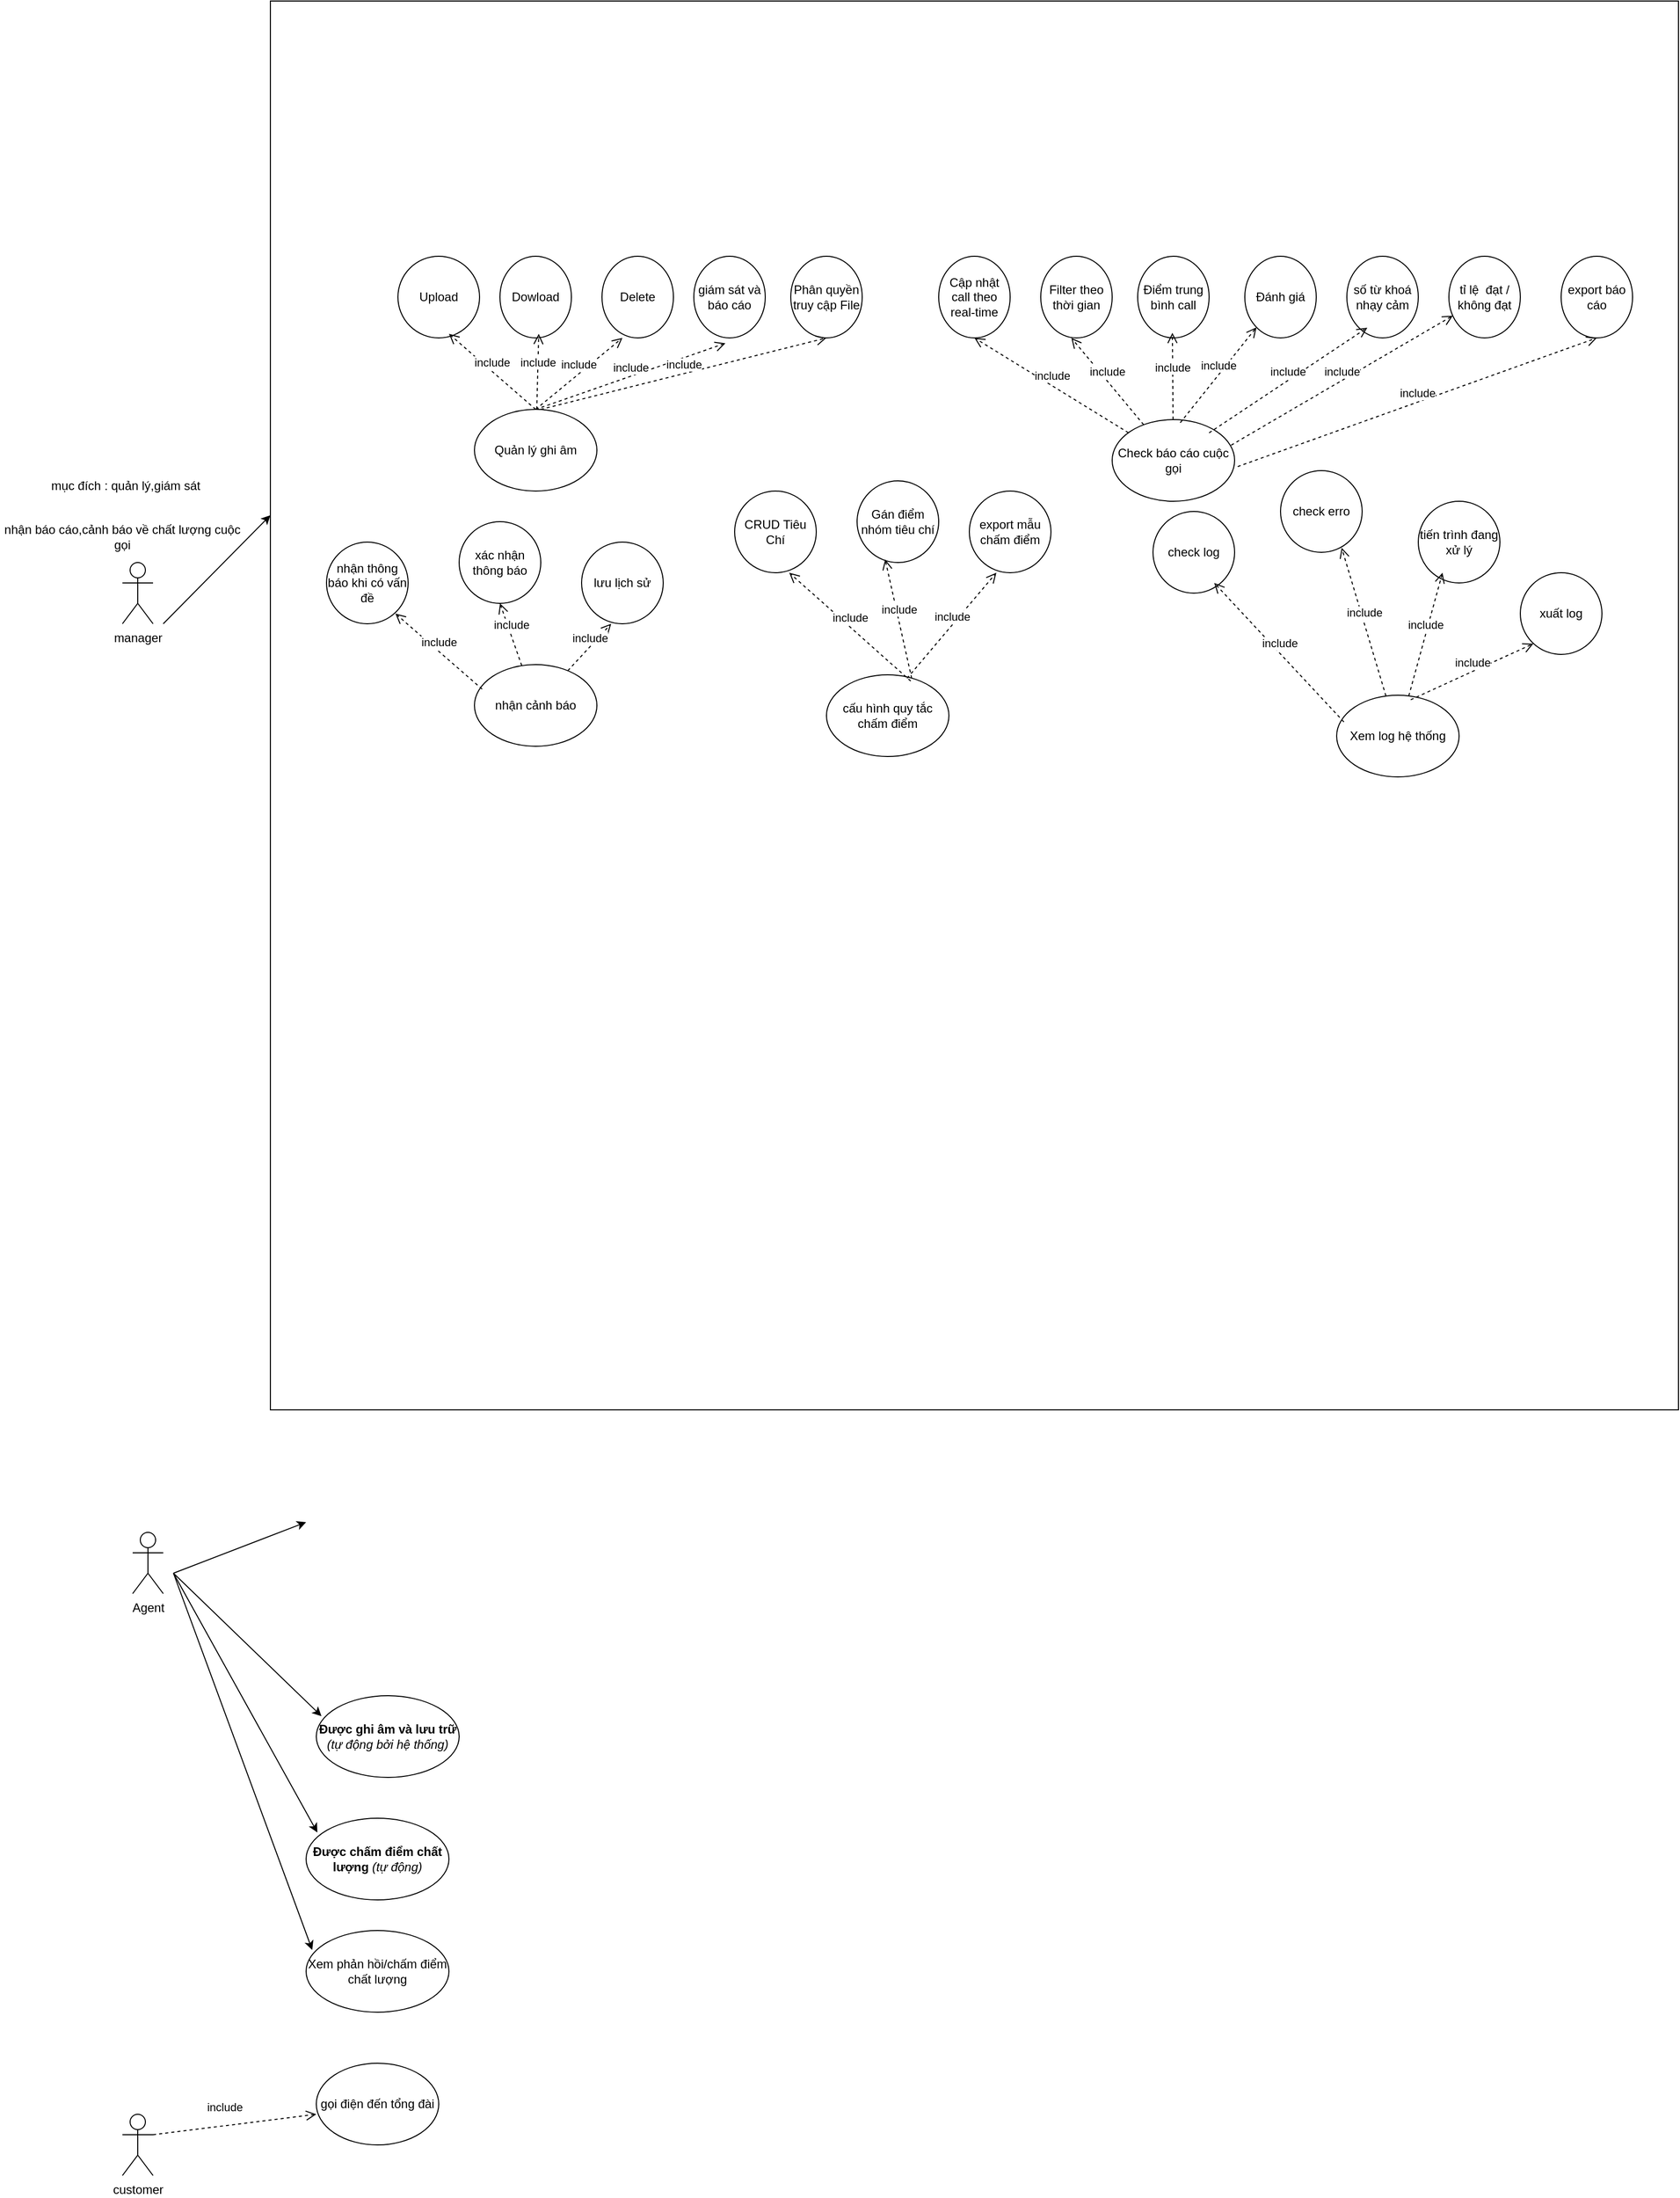<mxfile version="28.2.2">
  <diagram name="Page-1" id="EZKo6Iak0aGbaEkY86H6">
    <mxGraphModel dx="1785" dy="1582" grid="1" gridSize="10" guides="1" tooltips="1" connect="1" arrows="1" fold="1" page="1" pageScale="1" pageWidth="850" pageHeight="1100" math="0" shadow="0">
      <root>
        <mxCell id="0" />
        <mxCell id="1" parent="0" />
        <mxCell id="Q1sx3dnFDLbW0q8oinUK-1" value="manager" style="shape=umlActor;verticalLabelPosition=bottom;verticalAlign=top;html=1;outlineConnect=0;" parent="1" vertex="1">
          <mxGeometry x="60" y="370" width="30" height="60" as="geometry" />
        </mxCell>
        <mxCell id="Q1sx3dnFDLbW0q8oinUK-2" value="mục đích : quản lý,giám sát&amp;nbsp;" style="text;html=1;align=center;verticalAlign=middle;whiteSpace=wrap;rounded=0;" parent="1" vertex="1">
          <mxGeometry x="-60" y="280" width="250" height="30" as="geometry" />
        </mxCell>
        <mxCell id="Q1sx3dnFDLbW0q8oinUK-3" value="nhận báo cáo,cảnh báo về chất lượng cuộc gọi" style="text;html=1;align=center;verticalAlign=middle;whiteSpace=wrap;rounded=0;" parent="1" vertex="1">
          <mxGeometry x="-60" y="330" width="240" height="30" as="geometry" />
        </mxCell>
        <mxCell id="Q1sx3dnFDLbW0q8oinUK-4" value="Agent" style="shape=umlActor;verticalLabelPosition=bottom;verticalAlign=top;html=1;" parent="1" vertex="1">
          <mxGeometry x="70" y="1320" width="30" height="60" as="geometry" />
        </mxCell>
        <mxCell id="Q1sx3dnFDLbW0q8oinUK-5" value="" style="endArrow=classic;html=1;rounded=0;entryX=0;entryY=0.5;entryDx=0;entryDy=0;" parent="1" edge="1">
          <mxGeometry width="50" height="50" relative="1" as="geometry">
            <mxPoint x="110" y="1360" as="sourcePoint" />
            <mxPoint x="240" y="1310" as="targetPoint" />
          </mxGeometry>
        </mxCell>
        <mxCell id="Q1sx3dnFDLbW0q8oinUK-7" value="&lt;strong data-end=&quot;556&quot; data-start=&quot;530&quot;&gt;Được ghi âm và lưu trữ&lt;/strong&gt; &lt;em data-end=&quot;581&quot; data-start=&quot;557&quot;&gt;(tự động bởi hệ thống)&lt;/em&gt;" style="ellipse;whiteSpace=wrap;html=1;" parent="1" vertex="1">
          <mxGeometry x="250" y="1480" width="140" height="80" as="geometry" />
        </mxCell>
        <mxCell id="Q1sx3dnFDLbW0q8oinUK-8" value="" style="endArrow=classic;html=1;rounded=0;entryX=0.036;entryY=0.25;entryDx=0;entryDy=0;entryPerimeter=0;" parent="1" target="Q1sx3dnFDLbW0q8oinUK-7" edge="1">
          <mxGeometry width="50" height="50" relative="1" as="geometry">
            <mxPoint x="110" y="1360" as="sourcePoint" />
            <mxPoint x="240" y="1440" as="targetPoint" />
          </mxGeometry>
        </mxCell>
        <mxCell id="Q1sx3dnFDLbW0q8oinUK-9" value="customer" style="shape=umlActor;verticalLabelPosition=bottom;verticalAlign=top;html=1;outlineConnect=0;" parent="1" vertex="1">
          <mxGeometry x="60" y="1890" width="30" height="60" as="geometry" />
        </mxCell>
        <mxCell id="Q1sx3dnFDLbW0q8oinUK-10" value="&lt;strong data-end=&quot;743&quot; data-start=&quot;714&quot;&gt;Được chấm điểm chất lượng&lt;/strong&gt; &lt;em data-end=&quot;755&quot; data-start=&quot;744&quot;&gt;(tự động)&lt;/em&gt;" style="ellipse;whiteSpace=wrap;html=1;" parent="1" vertex="1">
          <mxGeometry x="240" y="1600" width="140" height="80" as="geometry" />
        </mxCell>
        <mxCell id="Q1sx3dnFDLbW0q8oinUK-11" value="Xem phản hồi/chấm điểm chất lượng" style="ellipse;whiteSpace=wrap;html=1;" parent="1" vertex="1">
          <mxGeometry x="240" y="1710" width="140" height="80" as="geometry" />
        </mxCell>
        <mxCell id="Q1sx3dnFDLbW0q8oinUK-12" value="" style="endArrow=classic;html=1;rounded=0;entryX=0.079;entryY=0.175;entryDx=0;entryDy=0;entryPerimeter=0;" parent="1" target="Q1sx3dnFDLbW0q8oinUK-10" edge="1">
          <mxGeometry width="50" height="50" relative="1" as="geometry">
            <mxPoint x="110" y="1360" as="sourcePoint" />
            <mxPoint x="240" y="1540" as="targetPoint" />
          </mxGeometry>
        </mxCell>
        <mxCell id="Q1sx3dnFDLbW0q8oinUK-13" value="" style="endArrow=classic;html=1;rounded=0;entryX=0.043;entryY=0.238;entryDx=0;entryDy=0;entryPerimeter=0;" parent="1" target="Q1sx3dnFDLbW0q8oinUK-11" edge="1">
          <mxGeometry width="50" height="50" relative="1" as="geometry">
            <mxPoint x="110" y="1360" as="sourcePoint" />
            <mxPoint x="250" y="1640" as="targetPoint" />
          </mxGeometry>
        </mxCell>
        <mxCell id="Q1sx3dnFDLbW0q8oinUK-18" value="gọi điện đến tổng đài" style="ellipse;whiteSpace=wrap;html=1;" parent="1" vertex="1">
          <mxGeometry x="250" y="1840" width="120" height="80" as="geometry" />
        </mxCell>
        <mxCell id="Q1sx3dnFDLbW0q8oinUK-19" value="include" style="html=1;verticalAlign=bottom;endArrow=open;dashed=1;endSize=8;curved=0;rounded=0;exitX=1.017;exitY=0.4;exitDx=0;exitDy=0;exitPerimeter=0;entryX=0;entryY=0.625;entryDx=0;entryDy=0;entryPerimeter=0;" parent="1" target="Q1sx3dnFDLbW0q8oinUK-18" edge="1">
          <mxGeometry x="-0.114" y="9" relative="1" as="geometry">
            <mxPoint x="90" y="1910" as="sourcePoint" />
            <mxPoint x="188" y="1968" as="targetPoint" />
            <mxPoint as="offset" />
          </mxGeometry>
        </mxCell>
        <mxCell id="Q1sx3dnFDLbW0q8oinUK-20" value="" style="whiteSpace=wrap;html=1;aspect=fixed;" parent="1" vertex="1">
          <mxGeometry x="205" y="-180" width="1380" height="1380" as="geometry" />
        </mxCell>
        <mxCell id="Q1sx3dnFDLbW0q8oinUK-21" value="" style="endArrow=classic;html=1;rounded=0;entryX=0;entryY=0.365;entryDx=0;entryDy=0;entryPerimeter=0;" parent="1" target="Q1sx3dnFDLbW0q8oinUK-20" edge="1">
          <mxGeometry width="50" height="50" relative="1" as="geometry">
            <mxPoint x="100" y="430" as="sourcePoint" />
            <mxPoint x="230" y="230" as="targetPoint" />
          </mxGeometry>
        </mxCell>
        <mxCell id="Q1sx3dnFDLbW0q8oinUK-22" value="Upload" style="ellipse;whiteSpace=wrap;html=1;" parent="1" vertex="1">
          <mxGeometry x="330" y="70" width="80" height="80" as="geometry" />
        </mxCell>
        <mxCell id="Q1sx3dnFDLbW0q8oinUK-23" value="Dowload" style="ellipse;whiteSpace=wrap;html=1;" parent="1" vertex="1">
          <mxGeometry x="430" y="70" width="70" height="80" as="geometry" />
        </mxCell>
        <mxCell id="Q1sx3dnFDLbW0q8oinUK-24" value="Delete" style="ellipse;whiteSpace=wrap;html=1;" parent="1" vertex="1">
          <mxGeometry x="530" y="70" width="70" height="80" as="geometry" />
        </mxCell>
        <mxCell id="Q1sx3dnFDLbW0q8oinUK-25" value="Quản lý ghi âm" style="ellipse;whiteSpace=wrap;html=1;" parent="1" vertex="1">
          <mxGeometry x="405" y="220" width="120" height="80" as="geometry" />
        </mxCell>
        <mxCell id="Q1sx3dnFDLbW0q8oinUK-26" value="include" style="html=1;verticalAlign=bottom;endArrow=open;dashed=1;endSize=8;curved=0;rounded=0;exitX=0.5;exitY=0;exitDx=0;exitDy=0;" parent="1" source="Q1sx3dnFDLbW0q8oinUK-25" edge="1">
          <mxGeometry relative="1" as="geometry">
            <mxPoint x="460" y="160.5" as="sourcePoint" />
            <mxPoint x="550" y="150" as="targetPoint" />
          </mxGeometry>
        </mxCell>
        <mxCell id="Q1sx3dnFDLbW0q8oinUK-27" value="include" style="html=1;verticalAlign=bottom;endArrow=open;dashed=1;endSize=8;curved=0;rounded=0;" parent="1" source="Q1sx3dnFDLbW0q8oinUK-25" edge="1">
          <mxGeometry relative="1" as="geometry">
            <mxPoint x="410" y="220" as="sourcePoint" />
            <mxPoint x="468" y="146" as="targetPoint" />
          </mxGeometry>
        </mxCell>
        <mxCell id="Q1sx3dnFDLbW0q8oinUK-28" value="include" style="html=1;verticalAlign=bottom;endArrow=open;dashed=1;endSize=8;curved=0;rounded=0;exitX=0.5;exitY=0;exitDx=0;exitDy=0;" parent="1" source="Q1sx3dnFDLbW0q8oinUK-25" edge="1">
          <mxGeometry relative="1" as="geometry">
            <mxPoint x="378" y="220" as="sourcePoint" />
            <mxPoint x="380" y="146" as="targetPoint" />
          </mxGeometry>
        </mxCell>
        <mxCell id="Q1sx3dnFDLbW0q8oinUK-38" value="giám sát và báo cáo" style="ellipse;whiteSpace=wrap;html=1;" parent="1" vertex="1">
          <mxGeometry x="620" y="70" width="70" height="80" as="geometry" />
        </mxCell>
        <mxCell id="Q1sx3dnFDLbW0q8oinUK-39" value="Phân quyền truy cập File" style="ellipse;whiteSpace=wrap;html=1;" parent="1" vertex="1">
          <mxGeometry x="715" y="70" width="70" height="80" as="geometry" />
        </mxCell>
        <mxCell id="Q1sx3dnFDLbW0q8oinUK-40" value="include" style="html=1;verticalAlign=bottom;endArrow=open;dashed=1;endSize=8;curved=0;rounded=0;exitX=0.5;exitY=0;exitDx=0;exitDy=0;entryX=0.442;entryY=1.065;entryDx=0;entryDy=0;entryPerimeter=0;" parent="1" source="Q1sx3dnFDLbW0q8oinUK-25" target="Q1sx3dnFDLbW0q8oinUK-38" edge="1">
          <mxGeometry relative="1" as="geometry">
            <mxPoint x="490" y="230" as="sourcePoint" />
            <mxPoint x="575" y="160" as="targetPoint" />
          </mxGeometry>
        </mxCell>
        <mxCell id="Q1sx3dnFDLbW0q8oinUK-41" value="include" style="html=1;verticalAlign=bottom;endArrow=open;dashed=1;endSize=8;curved=0;rounded=0;entryX=0.5;entryY=1;entryDx=0;entryDy=0;" parent="1" target="Q1sx3dnFDLbW0q8oinUK-39" edge="1">
          <mxGeometry relative="1" as="geometry">
            <mxPoint x="470" y="220" as="sourcePoint" />
            <mxPoint x="986" y="310" as="targetPoint" />
          </mxGeometry>
        </mxCell>
        <mxCell id="wzDemx3nPhMN1dmbau8B-1" value="Check báo cáo cuộc gọi" style="ellipse;whiteSpace=wrap;html=1;" vertex="1" parent="1">
          <mxGeometry x="1030" y="230" width="120" height="80" as="geometry" />
        </mxCell>
        <mxCell id="wzDemx3nPhMN1dmbau8B-2" value="Cập nhật call theo real-time" style="ellipse;whiteSpace=wrap;html=1;" vertex="1" parent="1">
          <mxGeometry x="860" y="70" width="70" height="80" as="geometry" />
        </mxCell>
        <mxCell id="wzDemx3nPhMN1dmbau8B-3" value="Filter theo thời gian" style="ellipse;whiteSpace=wrap;html=1;" vertex="1" parent="1">
          <mxGeometry x="960" y="70" width="70" height="80" as="geometry" />
        </mxCell>
        <mxCell id="wzDemx3nPhMN1dmbau8B-4" value="Điểm trung bình call" style="ellipse;whiteSpace=wrap;html=1;" vertex="1" parent="1">
          <mxGeometry x="1055" y="70" width="70" height="80" as="geometry" />
        </mxCell>
        <mxCell id="wzDemx3nPhMN1dmbau8B-5" value="Đánh giá" style="ellipse;whiteSpace=wrap;html=1;" vertex="1" parent="1">
          <mxGeometry x="1160" y="70" width="70" height="80" as="geometry" />
        </mxCell>
        <mxCell id="wzDemx3nPhMN1dmbau8B-6" value="số từ khoá nhạy cảm" style="ellipse;whiteSpace=wrap;html=1;" vertex="1" parent="1">
          <mxGeometry x="1260" y="70" width="70" height="80" as="geometry" />
        </mxCell>
        <mxCell id="wzDemx3nPhMN1dmbau8B-7" value="tỉ lệ&amp;nbsp; đạt / không đạt" style="ellipse;whiteSpace=wrap;html=1;" vertex="1" parent="1">
          <mxGeometry x="1360" y="70" width="70" height="80" as="geometry" />
        </mxCell>
        <mxCell id="wzDemx3nPhMN1dmbau8B-8" value="export báo cáo" style="ellipse;whiteSpace=wrap;html=1;" vertex="1" parent="1">
          <mxGeometry x="1470" y="70" width="70" height="80" as="geometry" />
        </mxCell>
        <mxCell id="wzDemx3nPhMN1dmbau8B-9" value="include" style="html=1;verticalAlign=bottom;endArrow=open;dashed=1;endSize=8;curved=0;rounded=0;entryX=0.5;entryY=1;entryDx=0;entryDy=0;" edge="1" parent="1" source="wzDemx3nPhMN1dmbau8B-1" target="wzDemx3nPhMN1dmbau8B-2">
          <mxGeometry relative="1" as="geometry">
            <mxPoint x="790" y="300" as="sourcePoint" />
            <mxPoint x="1070" y="230" as="targetPoint" />
          </mxGeometry>
        </mxCell>
        <mxCell id="wzDemx3nPhMN1dmbau8B-10" value="include" style="html=1;verticalAlign=bottom;endArrow=open;dashed=1;endSize=8;curved=0;rounded=0;entryX=0.5;entryY=1;entryDx=0;entryDy=0;" edge="1" parent="1" source="wzDemx3nPhMN1dmbau8B-1">
          <mxGeometry relative="1" as="geometry">
            <mxPoint x="1141" y="243" as="sourcePoint" />
            <mxPoint x="990" y="150" as="targetPoint" />
          </mxGeometry>
        </mxCell>
        <mxCell id="wzDemx3nPhMN1dmbau8B-12" value="include" style="html=1;verticalAlign=bottom;endArrow=open;dashed=1;endSize=8;curved=0;rounded=0;entryX=0.5;entryY=1;entryDx=0;entryDy=0;" edge="1" parent="1" source="wzDemx3nPhMN1dmbau8B-1">
          <mxGeometry relative="1" as="geometry">
            <mxPoint x="1160" y="230" as="sourcePoint" />
            <mxPoint x="1089" y="145" as="targetPoint" />
          </mxGeometry>
        </mxCell>
        <mxCell id="wzDemx3nPhMN1dmbau8B-13" value="include" style="html=1;verticalAlign=bottom;endArrow=open;dashed=1;endSize=8;curved=0;rounded=0;exitX=0.556;exitY=0.039;exitDx=0;exitDy=0;exitPerimeter=0;" edge="1" parent="1" source="wzDemx3nPhMN1dmbau8B-1" target="wzDemx3nPhMN1dmbau8B-5">
          <mxGeometry relative="1" as="geometry">
            <mxPoint x="1231" y="375" as="sourcePoint" />
            <mxPoint x="1230" y="290" as="targetPoint" />
          </mxGeometry>
        </mxCell>
        <mxCell id="wzDemx3nPhMN1dmbau8B-14" value="include" style="html=1;verticalAlign=bottom;endArrow=open;dashed=1;endSize=8;curved=0;rounded=0;exitX=0.556;exitY=0.039;exitDx=0;exitDy=0;exitPerimeter=0;entryX=0.286;entryY=0.875;entryDx=0;entryDy=0;entryPerimeter=0;" edge="1" parent="1" target="wzDemx3nPhMN1dmbau8B-6">
          <mxGeometry relative="1" as="geometry">
            <mxPoint x="1125" y="243" as="sourcePoint" />
            <mxPoint x="1199" y="150" as="targetPoint" />
          </mxGeometry>
        </mxCell>
        <mxCell id="wzDemx3nPhMN1dmbau8B-16" value="include" style="html=1;verticalAlign=bottom;endArrow=open;dashed=1;endSize=8;curved=0;rounded=0;exitX=0.972;exitY=0.313;exitDx=0;exitDy=0;exitPerimeter=0;" edge="1" parent="1" source="wzDemx3nPhMN1dmbau8B-1" target="wzDemx3nPhMN1dmbau8B-7">
          <mxGeometry relative="1" as="geometry">
            <mxPoint x="1240" y="373" as="sourcePoint" />
            <mxPoint x="1395" y="270" as="targetPoint" />
          </mxGeometry>
        </mxCell>
        <mxCell id="wzDemx3nPhMN1dmbau8B-17" value="include" style="html=1;verticalAlign=bottom;endArrow=open;dashed=1;endSize=8;curved=0;rounded=0;entryX=0.5;entryY=1;entryDx=0;entryDy=0;" edge="1" parent="1" target="wzDemx3nPhMN1dmbau8B-8">
          <mxGeometry relative="1" as="geometry">
            <mxPoint x="1153" y="276.037" as="sourcePoint" />
            <mxPoint x="1260" y="230" as="targetPoint" />
          </mxGeometry>
        </mxCell>
        <mxCell id="wzDemx3nPhMN1dmbau8B-18" value="nhận cảnh báo" style="ellipse;whiteSpace=wrap;html=1;" vertex="1" parent="1">
          <mxGeometry x="405" y="470" width="120" height="80" as="geometry" />
        </mxCell>
        <mxCell id="wzDemx3nPhMN1dmbau8B-19" value="nhận thông báo khi có vấn đề&lt;span style=&quot;text-wrap-mode: nowrap; color: rgba(0, 0, 0, 0); font-family: monospace; font-size: 0px; text-align: start;&quot;&gt;%3CmxGraphModel%3E%3Croot%3E%3CmxCell%20id%3D%220%22%2F%3E%3CmxCell%20id%3D%221%22%20parent%3D%220%22%2F%3E%3CmxCell%20id%3D%222%22%20value%3D%22include%22%20style%3D%22text%3Bhtml%3D1%3Balign%3Dcenter%3BverticalAlign%3Dmiddle%3BwhiteSpace%3Dwrap%3Brounded%3D0%3Brotation%3D45%3B%22%20vertex%3D%221%22%20parent%3D%221%22%3E%3CmxGeometry%20x%3D%22440.0%22%20y%3D%22194.999%22%20width%3D%2250%22%20height%3D%2230%22%20as%3D%22geometry%22%2F%3E%3C%2FmxCell%3E%3C%2Froot%3E%3C%2FmxGraphModel%3E khi có v&lt;/span&gt;" style="ellipse;whiteSpace=wrap;html=1;" vertex="1" parent="1">
          <mxGeometry x="260" y="350" width="80" height="80" as="geometry" />
        </mxCell>
        <mxCell id="wzDemx3nPhMN1dmbau8B-20" value="include" style="html=1;verticalAlign=bottom;endArrow=open;dashed=1;endSize=8;curved=0;rounded=0;exitX=0.5;exitY=0;exitDx=0;exitDy=0;" edge="1" parent="1">
          <mxGeometry relative="1" as="geometry">
            <mxPoint x="412.5" y="494" as="sourcePoint" />
            <mxPoint x="327.5" y="420" as="targetPoint" />
          </mxGeometry>
        </mxCell>
        <mxCell id="wzDemx3nPhMN1dmbau8B-21" value="xác nhận thông báo" style="ellipse;whiteSpace=wrap;html=1;" vertex="1" parent="1">
          <mxGeometry x="390" y="330" width="80" height="80" as="geometry" />
        </mxCell>
        <mxCell id="wzDemx3nPhMN1dmbau8B-22" value="lưu lịch sử" style="ellipse;whiteSpace=wrap;html=1;" vertex="1" parent="1">
          <mxGeometry x="510" y="350" width="80" height="80" as="geometry" />
        </mxCell>
        <mxCell id="wzDemx3nPhMN1dmbau8B-23" value="include" style="html=1;verticalAlign=bottom;endArrow=open;dashed=1;endSize=8;curved=0;rounded=0;" edge="1" parent="1" source="wzDemx3nPhMN1dmbau8B-18">
          <mxGeometry relative="1" as="geometry">
            <mxPoint x="515" y="484" as="sourcePoint" />
            <mxPoint x="430" y="410" as="targetPoint" />
          </mxGeometry>
        </mxCell>
        <mxCell id="wzDemx3nPhMN1dmbau8B-24" value="include" style="html=1;verticalAlign=bottom;endArrow=open;dashed=1;endSize=8;curved=0;rounded=0;" edge="1" parent="1" source="wzDemx3nPhMN1dmbau8B-18">
          <mxGeometry relative="1" as="geometry">
            <mxPoint x="561" y="491" as="sourcePoint" />
            <mxPoint x="539" y="430" as="targetPoint" />
          </mxGeometry>
        </mxCell>
        <mxCell id="wzDemx3nPhMN1dmbau8B-25" value="cấu hình quy tắc chấm điểm" style="ellipse;whiteSpace=wrap;html=1;" vertex="1" parent="1">
          <mxGeometry x="750" y="480" width="120" height="80" as="geometry" />
        </mxCell>
        <mxCell id="wzDemx3nPhMN1dmbau8B-26" value="CRUD Tiêu Chí" style="ellipse;whiteSpace=wrap;html=1;" vertex="1" parent="1">
          <mxGeometry x="660" y="300" width="80" height="80" as="geometry" />
        </mxCell>
        <mxCell id="wzDemx3nPhMN1dmbau8B-27" value="Gán điểm nhóm tiêu chí" style="ellipse;whiteSpace=wrap;html=1;" vertex="1" parent="1">
          <mxGeometry x="780" y="290" width="80" height="80" as="geometry" />
        </mxCell>
        <mxCell id="wzDemx3nPhMN1dmbau8B-28" value="export mẫu chấm điểm" style="ellipse;whiteSpace=wrap;html=1;" vertex="1" parent="1">
          <mxGeometry x="890" y="300" width="80" height="80" as="geometry" />
        </mxCell>
        <mxCell id="wzDemx3nPhMN1dmbau8B-30" value="include" style="html=1;verticalAlign=bottom;endArrow=open;dashed=1;endSize=8;curved=0;rounded=0;exitX=0.658;exitY=0.043;exitDx=0;exitDy=0;exitPerimeter=0;" edge="1" parent="1" source="wzDemx3nPhMN1dmbau8B-25">
          <mxGeometry relative="1" as="geometry">
            <mxPoint x="873.5" y="426" as="sourcePoint" />
            <mxPoint x="916.5" y="380" as="targetPoint" />
          </mxGeometry>
        </mxCell>
        <mxCell id="wzDemx3nPhMN1dmbau8B-31" value="include" style="html=1;verticalAlign=bottom;endArrow=open;dashed=1;endSize=8;curved=0;rounded=0;exitX=0.696;exitY=0.043;exitDx=0;exitDy=0;exitPerimeter=0;" edge="1" parent="1" source="wzDemx3nPhMN1dmbau8B-25">
          <mxGeometry relative="1" as="geometry">
            <mxPoint x="720" y="470" as="sourcePoint" />
            <mxPoint x="807.5" y="367" as="targetPoint" />
          </mxGeometry>
        </mxCell>
        <mxCell id="wzDemx3nPhMN1dmbau8B-32" value="include" style="html=1;verticalAlign=bottom;endArrow=open;dashed=1;endSize=8;curved=0;rounded=0;exitX=0.688;exitY=0.077;exitDx=0;exitDy=0;exitPerimeter=0;" edge="1" parent="1" source="wzDemx3nPhMN1dmbau8B-25">
          <mxGeometry relative="1" as="geometry">
            <mxPoint x="740" y="496" as="sourcePoint" />
            <mxPoint x="713.5" y="380" as="targetPoint" />
          </mxGeometry>
        </mxCell>
        <mxCell id="wzDemx3nPhMN1dmbau8B-33" value="Xem log hệ thống" style="ellipse;whiteSpace=wrap;html=1;" vertex="1" parent="1">
          <mxGeometry x="1250" y="500" width="120" height="80" as="geometry" />
        </mxCell>
        <mxCell id="wzDemx3nPhMN1dmbau8B-34" value="check log" style="ellipse;whiteSpace=wrap;html=1;" vertex="1" parent="1">
          <mxGeometry x="1070" y="320" width="80" height="80" as="geometry" />
        </mxCell>
        <mxCell id="wzDemx3nPhMN1dmbau8B-35" value="check erro" style="ellipse;whiteSpace=wrap;html=1;" vertex="1" parent="1">
          <mxGeometry x="1195" y="280" width="80" height="80" as="geometry" />
        </mxCell>
        <mxCell id="wzDemx3nPhMN1dmbau8B-36" value="tiến trình đang xử lý" style="ellipse;whiteSpace=wrap;html=1;" vertex="1" parent="1">
          <mxGeometry x="1330" y="310" width="80" height="80" as="geometry" />
        </mxCell>
        <mxCell id="wzDemx3nPhMN1dmbau8B-37" value="xuất log" style="ellipse;whiteSpace=wrap;html=1;" vertex="1" parent="1">
          <mxGeometry x="1430" y="380" width="80" height="80" as="geometry" />
        </mxCell>
        <mxCell id="wzDemx3nPhMN1dmbau8B-39" value="include" style="html=1;verticalAlign=bottom;endArrow=open;dashed=1;endSize=8;curved=0;rounded=0;" edge="1" parent="1" source="wzDemx3nPhMN1dmbau8B-33">
          <mxGeometry relative="1" as="geometry">
            <mxPoint x="1266.25" y="483" as="sourcePoint" />
            <mxPoint x="1353.75" y="380" as="targetPoint" />
          </mxGeometry>
        </mxCell>
        <mxCell id="wzDemx3nPhMN1dmbau8B-40" value="include" style="html=1;verticalAlign=bottom;endArrow=open;dashed=1;endSize=8;curved=0;rounded=0;exitX=0.605;exitY=0.055;exitDx=0;exitDy=0;exitPerimeter=0;" edge="1" parent="1" source="wzDemx3nPhMN1dmbau8B-33">
          <mxGeometry relative="1" as="geometry">
            <mxPoint x="1410" y="570.5" as="sourcePoint" />
            <mxPoint x="1442.75" y="449.5" as="targetPoint" />
          </mxGeometry>
        </mxCell>
        <mxCell id="wzDemx3nPhMN1dmbau8B-41" value="include" style="html=1;verticalAlign=bottom;endArrow=open;dashed=1;endSize=8;curved=0;rounded=0;" edge="1" parent="1" source="wzDemx3nPhMN1dmbau8B-33">
          <mxGeometry relative="1" as="geometry">
            <mxPoint x="1135.13" y="410" as="sourcePoint" />
            <mxPoint x="1254.88" y="355.5" as="targetPoint" />
          </mxGeometry>
        </mxCell>
        <mxCell id="wzDemx3nPhMN1dmbau8B-42" value="include" style="html=1;verticalAlign=bottom;endArrow=open;dashed=1;endSize=8;curved=0;rounded=0;exitX=0.059;exitY=0.327;exitDx=0;exitDy=0;exitPerimeter=0;" edge="1" parent="1" source="wzDemx3nPhMN1dmbau8B-33">
          <mxGeometry relative="1" as="geometry">
            <mxPoint x="1173.12" y="535.5" as="sourcePoint" />
            <mxPoint x="1130" y="390" as="targetPoint" />
          </mxGeometry>
        </mxCell>
      </root>
    </mxGraphModel>
  </diagram>
</mxfile>
